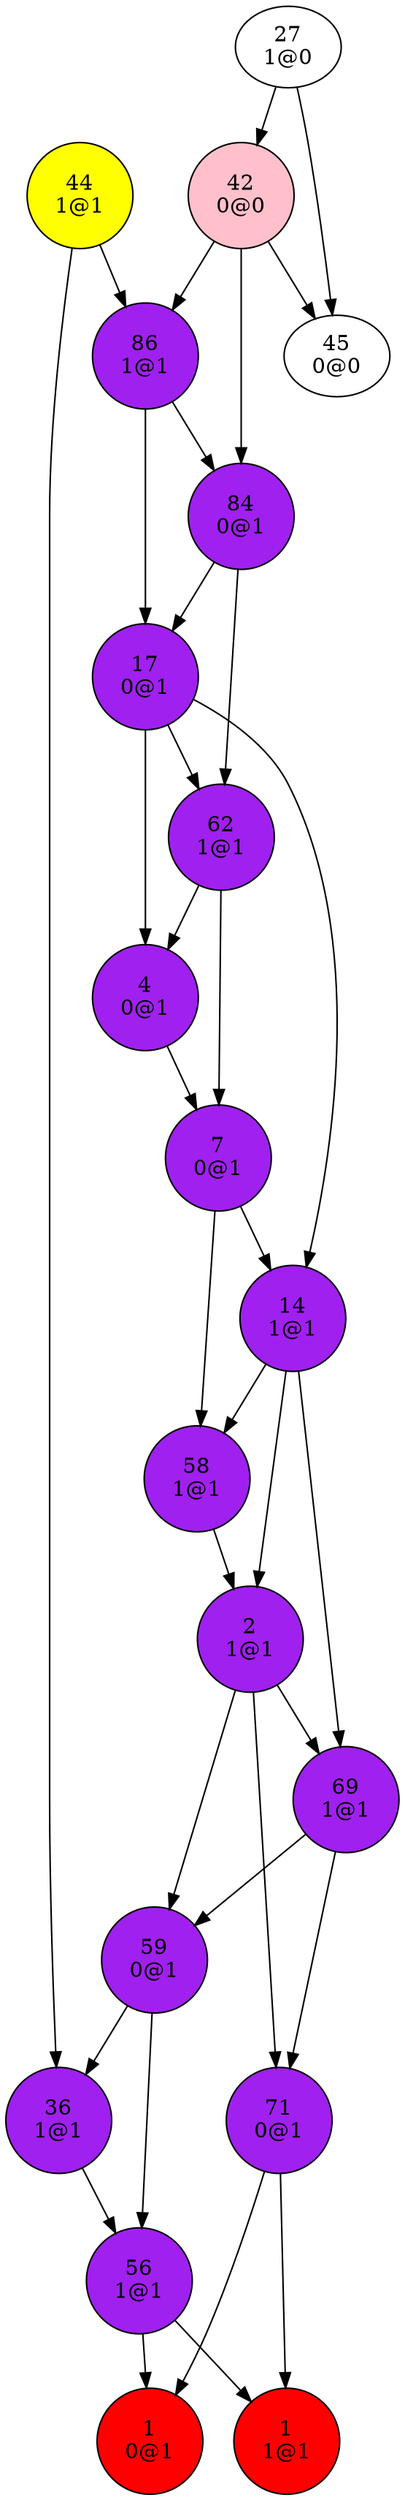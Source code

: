 digraph {
"1
0@1";
"1
1@1";
"2
1@1"->"59
0@1";
"2
1@1"->"69
1@1";
"2
1@1"->"71
0@1";
"4
0@1"->"7
0@1";
"7
0@1"->"14
1@1";
"7
0@1"->"58
1@1";
"14
1@1"->"2
1@1";
"14
1@1"->"58
1@1";
"14
1@1"->"69
1@1";
"17
0@1"->"4
0@1";
"17
0@1"->"14
1@1";
"17
0@1"->"62
1@1";
"27
1@0"->"42
0@0";
"27
1@0"->"45
0@0";
"36
1@1"->"56
1@1";
"42
0@0"->"45
0@0";
"42
0@0"->"84
0@1";
"42
0@0"->"86
1@1";
"44
1@1"->"36
1@1";
"44
1@1"->"86
1@1";
"45
0@0";
"56
1@1"->"1
0@1";
"56
1@1"->"1
1@1";
"58
1@1"->"2
1@1";
"59
0@1"->"36
1@1";
"59
0@1"->"56
1@1";
"62
1@1"->"4
0@1";
"62
1@1"->"7
0@1";
"69
1@1"->"59
0@1";
"69
1@1"->"71
0@1";
"71
0@1"->"1
0@1";
"71
0@1"->"1
1@1";
"84
0@1"->"17
0@1";
"84
0@1"->"62
1@1";
"86
1@1"->"17
0@1";
"86
1@1"->"84
0@1";
"1
0@1"[shape=circle, style=filled, fillcolor=red];
"1
1@1"[shape=circle, style=filled, fillcolor=red];
"2
1@1"[shape=circle, style=filled, fillcolor=purple];
"4
0@1"[shape=circle, style=filled, fillcolor=purple];
"7
0@1"[shape=circle, style=filled, fillcolor=purple];
"14
1@1"[shape=circle, style=filled, fillcolor=purple];
"17
0@1"[shape=circle, style=filled, fillcolor=purple];
"36
1@1"[shape=circle, style=filled, fillcolor=purple];
"42
0@0"[shape=circle, style=filled, fillcolor=pink];
"44
1@1"[shape=circle, style=filled, fillcolor=yellow];
"56
1@1"[shape=circle, style=filled, fillcolor=purple];
"58
1@1"[shape=circle, style=filled, fillcolor=purple];
"59
0@1"[shape=circle, style=filled, fillcolor=purple];
"62
1@1"[shape=circle, style=filled, fillcolor=purple];
"69
1@1"[shape=circle, style=filled, fillcolor=purple];
"71
0@1"[shape=circle, style=filled, fillcolor=purple];
"84
0@1"[shape=circle, style=filled, fillcolor=purple];
"86
1@1"[shape=circle, style=filled, fillcolor=purple];
}